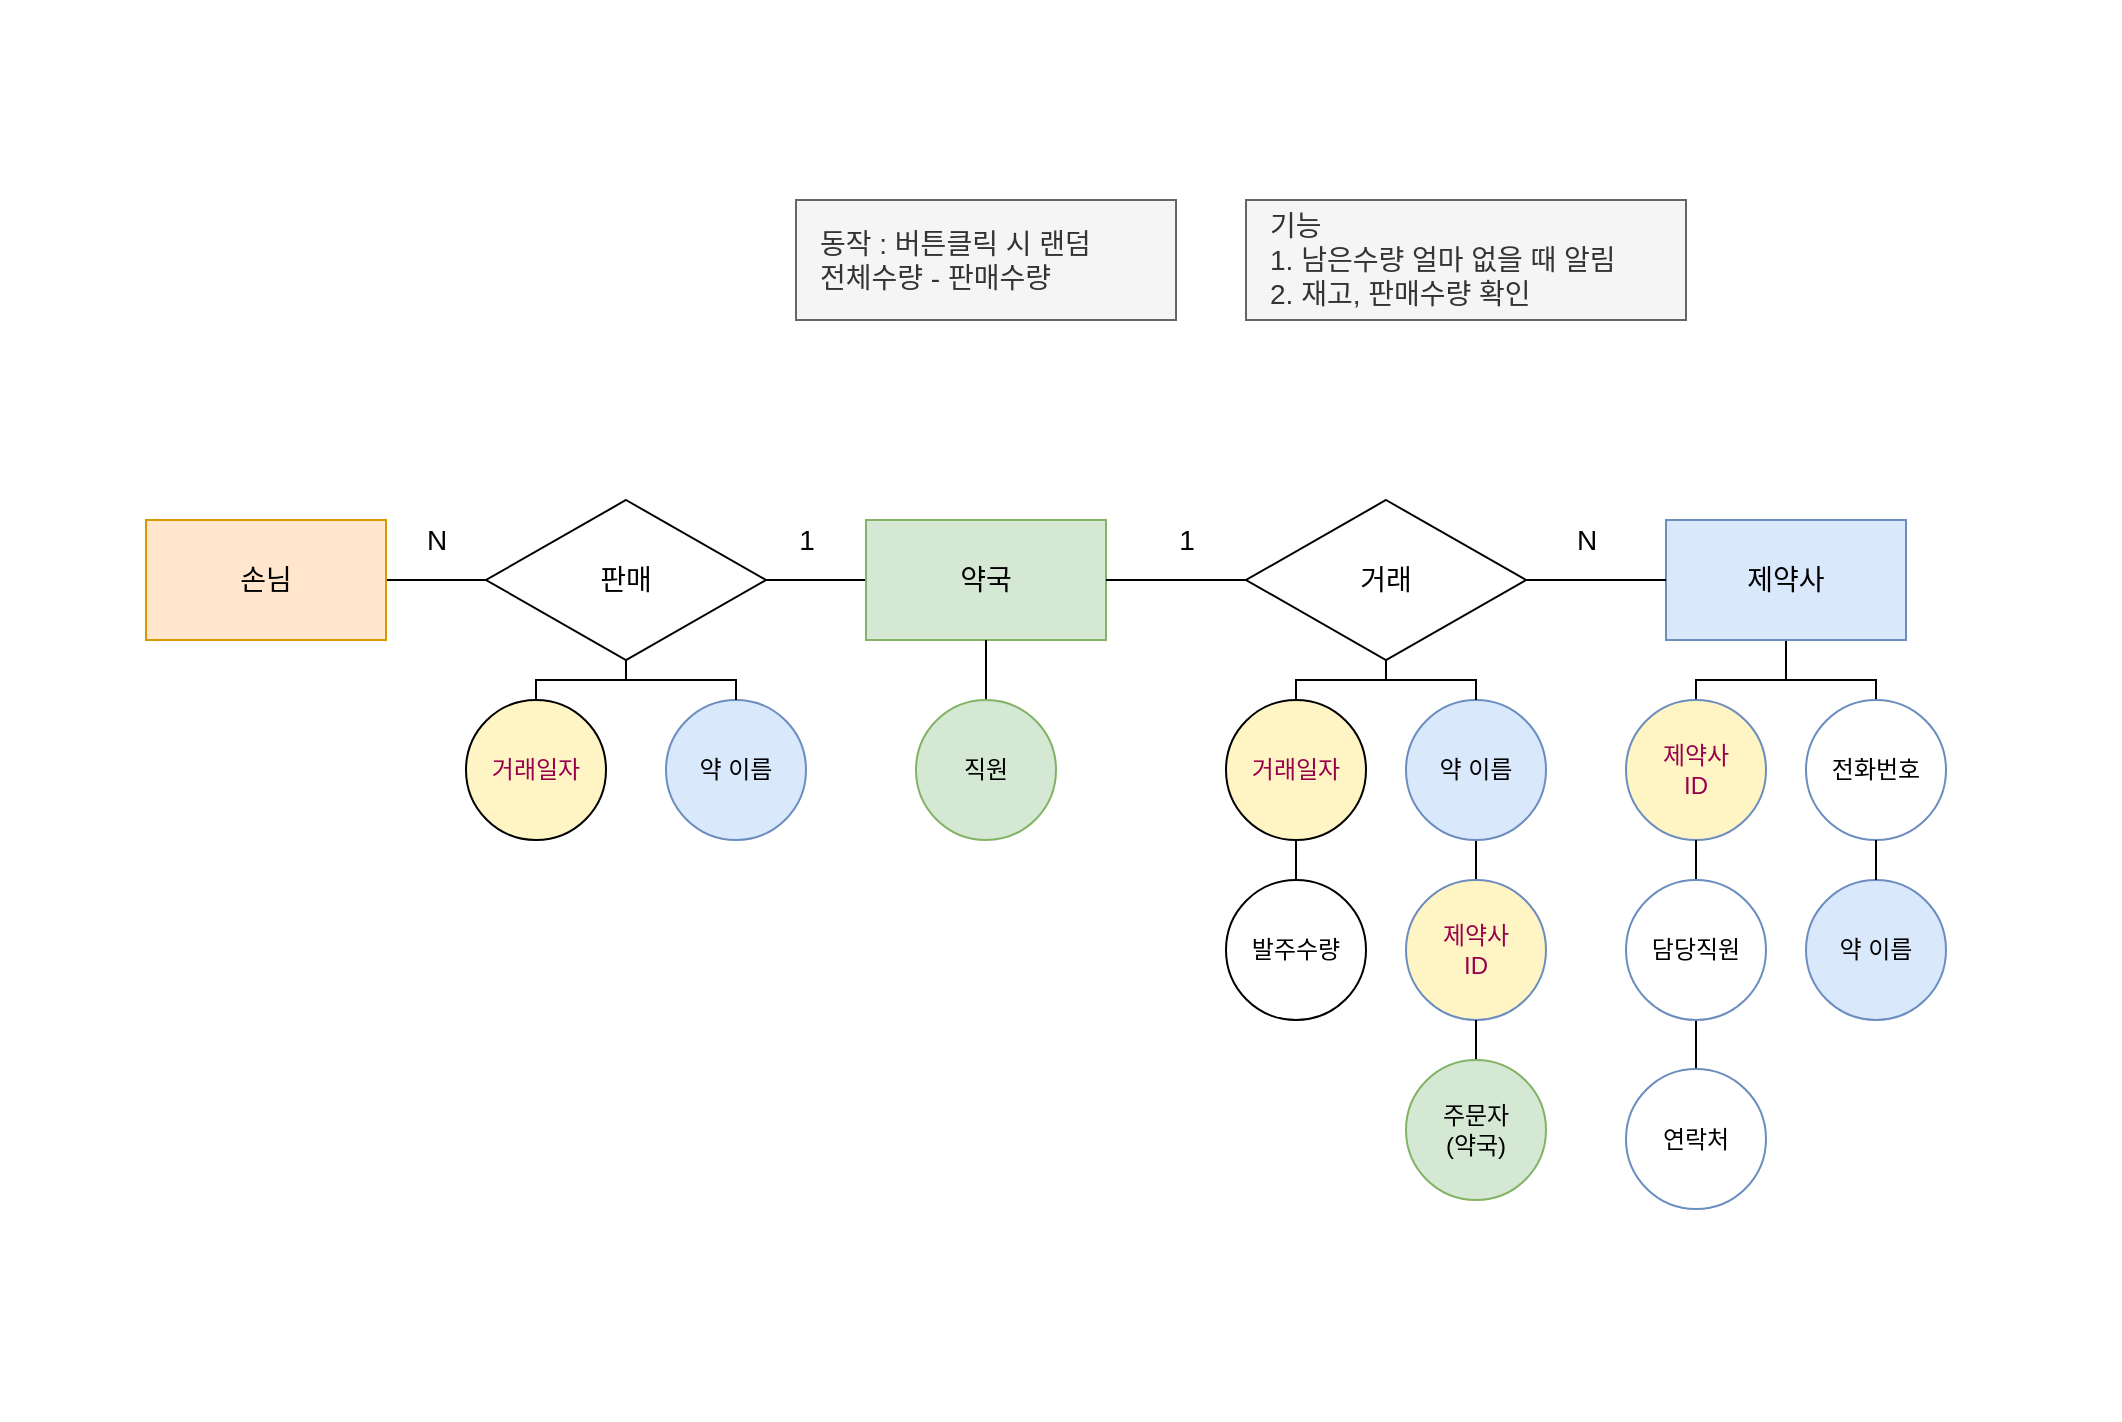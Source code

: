 <mxfile version="14.5.7" type="github">
  <diagram id="6oNQw6u3wephya74xHIN" name="Page-1">
    <mxGraphModel dx="1987" dy="920" grid="1" gridSize="10" guides="1" tooltips="1" connect="1" arrows="1" fold="1" page="1" pageScale="1" pageWidth="827" pageHeight="1169" math="0" shadow="0">
      <root>
        <mxCell id="0" />
        <mxCell id="1" parent="0" />
        <mxCell id="PbMkuu-omXCv-JuwHTHP-49" value="" style="rounded=0;whiteSpace=wrap;html=1;labelBackgroundColor=none;fontSize=14;align=left;strokeColor=none;" vertex="1" parent="1">
          <mxGeometry x="-413" y="160" width="1060" height="710" as="geometry" />
        </mxCell>
        <mxCell id="PbMkuu-omXCv-JuwHTHP-36" value="" style="endArrow=none;html=1;fontSize=14;fontColor=#99004D;entryX=0;entryY=0.5;entryDx=0;entryDy=0;exitX=1;exitY=0.5;exitDx=0;exitDy=0;" edge="1" parent="1" source="PbMkuu-omXCv-JuwHTHP-34" target="PbMkuu-omXCv-JuwHTHP-2">
          <mxGeometry width="50" height="50" relative="1" as="geometry">
            <mxPoint x="-210" y="490" as="sourcePoint" />
            <mxPoint x="-160" y="440" as="targetPoint" />
          </mxGeometry>
        </mxCell>
        <mxCell id="PbMkuu-omXCv-JuwHTHP-39" value="1" style="edgeLabel;html=1;align=center;verticalAlign=middle;resizable=0;points=[];fontSize=14;" vertex="1" connectable="0" parent="PbMkuu-omXCv-JuwHTHP-36">
          <mxGeometry x="0.813" y="20" relative="1" as="geometry">
            <mxPoint x="-7.58" as="offset" />
          </mxGeometry>
        </mxCell>
        <mxCell id="PbMkuu-omXCv-JuwHTHP-27" value="" style="endArrow=none;html=1;fontSize=14;entryX=0.5;entryY=1;entryDx=0;entryDy=0;exitX=0.5;exitY=0;exitDx=0;exitDy=0;" edge="1" parent="1" source="PbMkuu-omXCv-JuwHTHP-43" target="PbMkuu-omXCv-JuwHTHP-17">
          <mxGeometry width="50" height="50" relative="1" as="geometry">
            <mxPoint x="350" y="550" as="sourcePoint" />
            <mxPoint x="400" y="500" as="targetPoint" />
          </mxGeometry>
        </mxCell>
        <mxCell id="PbMkuu-omXCv-JuwHTHP-2" value="&lt;font style=&quot;font-size: 14px&quot;&gt;약국&lt;/font&gt;" style="rounded=0;whiteSpace=wrap;html=1;fillColor=#d5e8d4;strokeColor=#82b366;" vertex="1" parent="1">
          <mxGeometry x="20" y="420" width="120" height="60" as="geometry" />
        </mxCell>
        <mxCell id="PbMkuu-omXCv-JuwHTHP-9" value="" style="rounded=0;orthogonalLoop=1;jettySize=auto;html=1;entryX=0.5;entryY=0;entryDx=0;entryDy=0;endArrow=none;endFill=0;edgeStyle=orthogonalEdgeStyle;" edge="1" parent="1" source="PbMkuu-omXCv-JuwHTHP-3" target="PbMkuu-omXCv-JuwHTHP-4">
          <mxGeometry relative="1" as="geometry" />
        </mxCell>
        <mxCell id="PbMkuu-omXCv-JuwHTHP-11" value="" style="edgeStyle=orthogonalEdgeStyle;rounded=0;orthogonalLoop=1;jettySize=auto;html=1;endArrow=none;endFill=0;" edge="1" parent="1" source="PbMkuu-omXCv-JuwHTHP-3" target="PbMkuu-omXCv-JuwHTHP-7">
          <mxGeometry relative="1" as="geometry" />
        </mxCell>
        <mxCell id="PbMkuu-omXCv-JuwHTHP-3" value="&lt;span style=&quot;font-size: 14px&quot;&gt;제약사&lt;br&gt;&lt;/span&gt;" style="rounded=0;whiteSpace=wrap;html=1;fillColor=#dae8fc;strokeColor=#6c8ebf;" vertex="1" parent="1">
          <mxGeometry x="420" y="420" width="120" height="60" as="geometry" />
        </mxCell>
        <mxCell id="PbMkuu-omXCv-JuwHTHP-4" value="제약사&lt;br&gt;ID" style="ellipse;whiteSpace=wrap;html=1;strokeColor=#6C8EBF;labelBackgroundColor=none;fontColor=#99004D;fillColor=#FFF4C3;" vertex="1" parent="1">
          <mxGeometry x="400" y="510" width="70" height="70" as="geometry" />
        </mxCell>
        <mxCell id="PbMkuu-omXCv-JuwHTHP-12" style="edgeStyle=orthogonalEdgeStyle;rounded=0;orthogonalLoop=1;jettySize=auto;html=1;entryX=0.5;entryY=1;entryDx=0;entryDy=0;endArrow=none;endFill=0;exitX=0;exitY=0.5;exitDx=0;exitDy=0;" edge="1" parent="1" source="PbMkuu-omXCv-JuwHTHP-31" target="PbMkuu-omXCv-JuwHTHP-4">
          <mxGeometry relative="1" as="geometry" />
        </mxCell>
        <mxCell id="PbMkuu-omXCv-JuwHTHP-5" value="담당직원" style="ellipse;whiteSpace=wrap;html=1;strokeColor=#6C8EBF;" vertex="1" parent="1">
          <mxGeometry x="400" y="600" width="70" height="70" as="geometry" />
        </mxCell>
        <mxCell id="PbMkuu-omXCv-JuwHTHP-7" value="전화번호" style="ellipse;whiteSpace=wrap;html=1;strokeColor=#6C8EBF;" vertex="1" parent="1">
          <mxGeometry x="490" y="510" width="70" height="70" as="geometry" />
        </mxCell>
        <mxCell id="PbMkuu-omXCv-JuwHTHP-14" value="" style="edgeStyle=orthogonalEdgeStyle;rounded=0;orthogonalLoop=1;jettySize=auto;html=1;endArrow=none;endFill=0;fontSize=14;" edge="1" parent="1" source="PbMkuu-omXCv-JuwHTHP-13" target="PbMkuu-omXCv-JuwHTHP-2">
          <mxGeometry relative="1" as="geometry" />
        </mxCell>
        <mxCell id="PbMkuu-omXCv-JuwHTHP-15" value="" style="edgeStyle=orthogonalEdgeStyle;rounded=0;orthogonalLoop=1;jettySize=auto;html=1;endArrow=none;endFill=0;fontSize=14;" edge="1" parent="1" source="PbMkuu-omXCv-JuwHTHP-13" target="PbMkuu-omXCv-JuwHTHP-3">
          <mxGeometry relative="1" as="geometry" />
        </mxCell>
        <mxCell id="PbMkuu-omXCv-JuwHTHP-13" value="거래" style="rhombus;whiteSpace=wrap;html=1;fontSize=14;" vertex="1" parent="1">
          <mxGeometry x="210" y="410" width="140" height="80" as="geometry" />
        </mxCell>
        <mxCell id="PbMkuu-omXCv-JuwHTHP-16" value="거래일자" style="ellipse;whiteSpace=wrap;html=1;fontColor=#99004D;fillColor=#FFF4C3;" vertex="1" parent="1">
          <mxGeometry x="200" y="510" width="70" height="70" as="geometry" />
        </mxCell>
        <mxCell id="PbMkuu-omXCv-JuwHTHP-17" value="약&amp;nbsp;이름" style="ellipse;whiteSpace=wrap;html=1;strokeColor=#6c8ebf;fillColor=#dae8fc;" vertex="1" parent="1">
          <mxGeometry x="290" y="510" width="70" height="70" as="geometry" />
        </mxCell>
        <mxCell id="PbMkuu-omXCv-JuwHTHP-18" value="발주수량" style="ellipse;whiteSpace=wrap;html=1;" vertex="1" parent="1">
          <mxGeometry x="200" y="600" width="70" height="70" as="geometry" />
        </mxCell>
        <mxCell id="PbMkuu-omXCv-JuwHTHP-20" value="" style="edgeStyle=orthogonalEdgeStyle;rounded=0;orthogonalLoop=1;jettySize=auto;html=1;endArrow=none;endFill=0;fontSize=14;" edge="1" parent="1" source="PbMkuu-omXCv-JuwHTHP-19" target="PbMkuu-omXCv-JuwHTHP-2">
          <mxGeometry relative="1" as="geometry" />
        </mxCell>
        <mxCell id="PbMkuu-omXCv-JuwHTHP-19" value="직원" style="ellipse;whiteSpace=wrap;html=1;strokeColor=#82b366;fillColor=#d5e8d4;" vertex="1" parent="1">
          <mxGeometry x="45" y="510" width="70" height="70" as="geometry" />
        </mxCell>
        <mxCell id="PbMkuu-omXCv-JuwHTHP-24" value="" style="endArrow=none;html=1;fontSize=14;exitX=0.5;exitY=0;exitDx=0;exitDy=0;edgeStyle=orthogonalEdgeStyle;rounded=0;" edge="1" parent="1" source="PbMkuu-omXCv-JuwHTHP-16" target="PbMkuu-omXCv-JuwHTHP-13">
          <mxGeometry width="50" height="50" relative="1" as="geometry">
            <mxPoint x="260" y="630" as="sourcePoint" />
            <mxPoint x="310" y="580" as="targetPoint" />
          </mxGeometry>
        </mxCell>
        <mxCell id="PbMkuu-omXCv-JuwHTHP-25" value="" style="endArrow=none;html=1;fontSize=14;exitX=0.5;exitY=0;exitDx=0;exitDy=0;edgeStyle=orthogonalEdgeStyle;rounded=0;entryX=0.5;entryY=1;entryDx=0;entryDy=0;" edge="1" parent="1" source="PbMkuu-omXCv-JuwHTHP-17" target="PbMkuu-omXCv-JuwHTHP-13">
          <mxGeometry width="50" height="50" relative="1" as="geometry">
            <mxPoint x="245" y="520" as="sourcePoint" />
            <mxPoint x="290" y="500" as="targetPoint" />
          </mxGeometry>
        </mxCell>
        <mxCell id="PbMkuu-omXCv-JuwHTHP-28" value="" style="endArrow=none;html=1;fontSize=14;entryX=0.5;entryY=1;entryDx=0;entryDy=0;exitX=0.5;exitY=0;exitDx=0;exitDy=0;" edge="1" parent="1" source="PbMkuu-omXCv-JuwHTHP-18" target="PbMkuu-omXCv-JuwHTHP-16">
          <mxGeometry width="50" height="50" relative="1" as="geometry">
            <mxPoint x="350" y="550" as="sourcePoint" />
            <mxPoint x="400" y="500" as="targetPoint" />
          </mxGeometry>
        </mxCell>
        <mxCell id="PbMkuu-omXCv-JuwHTHP-29" value="약 이름" style="ellipse;whiteSpace=wrap;html=1;strokeColor=#6c8ebf;fillColor=#dae8fc;" vertex="1" parent="1">
          <mxGeometry x="490" y="600" width="70" height="70" as="geometry" />
        </mxCell>
        <mxCell id="PbMkuu-omXCv-JuwHTHP-30" value="" style="endArrow=none;html=1;fontSize=14;entryX=0.5;entryY=1;entryDx=0;entryDy=0;exitX=0.5;exitY=0;exitDx=0;exitDy=0;" edge="1" parent="1" source="PbMkuu-omXCv-JuwHTHP-29" target="PbMkuu-omXCv-JuwHTHP-7">
          <mxGeometry width="50" height="50" relative="1" as="geometry">
            <mxPoint x="230" y="570" as="sourcePoint" />
            <mxPoint x="280" y="520" as="targetPoint" />
          </mxGeometry>
        </mxCell>
        <mxCell id="PbMkuu-omXCv-JuwHTHP-31" value="연락처" style="ellipse;whiteSpace=wrap;html=1;strokeColor=#6C8EBF;direction=south;" vertex="1" parent="1">
          <mxGeometry x="400" y="694.5" width="70" height="70" as="geometry" />
        </mxCell>
        <mxCell id="PbMkuu-omXCv-JuwHTHP-32" value="&lt;font color=&quot;#000000&quot;&gt;1&lt;/font&gt;" style="text;html=1;align=center;verticalAlign=middle;resizable=0;points=[];autosize=1;fontSize=14;fontColor=#99004D;" vertex="1" parent="1">
          <mxGeometry x="170" y="420" width="20" height="20" as="geometry" />
        </mxCell>
        <mxCell id="PbMkuu-omXCv-JuwHTHP-33" value="&lt;font color=&quot;#000000&quot;&gt;N&lt;/font&gt;" style="text;html=1;align=center;verticalAlign=middle;resizable=0;points=[];autosize=1;fontSize=14;fontColor=#99004D;" vertex="1" parent="1">
          <mxGeometry x="365" y="420" width="30" height="20" as="geometry" />
        </mxCell>
        <mxCell id="PbMkuu-omXCv-JuwHTHP-34" value="&lt;span style=&quot;font-size: 14px&quot;&gt;손님&lt;/span&gt;" style="rounded=0;whiteSpace=wrap;html=1;fillColor=#ffe6cc;strokeColor=#d79b00;" vertex="1" parent="1">
          <mxGeometry x="-340" y="420" width="120" height="60" as="geometry" />
        </mxCell>
        <mxCell id="PbMkuu-omXCv-JuwHTHP-35" value="판매" style="rhombus;whiteSpace=wrap;html=1;fontSize=14;" vertex="1" parent="1">
          <mxGeometry x="-170" y="410" width="140" height="80" as="geometry" />
        </mxCell>
        <mxCell id="PbMkuu-omXCv-JuwHTHP-37" value="거래일자" style="ellipse;whiteSpace=wrap;html=1;fontColor=#99004D;fillColor=#FFF4C3;" vertex="1" parent="1">
          <mxGeometry x="-180" y="510" width="70" height="70" as="geometry" />
        </mxCell>
        <mxCell id="PbMkuu-omXCv-JuwHTHP-38" value="약&amp;nbsp;이름" style="ellipse;whiteSpace=wrap;html=1;strokeColor=#6c8ebf;fillColor=#dae8fc;" vertex="1" parent="1">
          <mxGeometry x="-80" y="510" width="70" height="70" as="geometry" />
        </mxCell>
        <mxCell id="PbMkuu-omXCv-JuwHTHP-40" value="N" style="text;html=1;align=center;verticalAlign=middle;resizable=0;points=[];autosize=1;fontSize=14;fontColor=#000000;" vertex="1" parent="1">
          <mxGeometry x="-210" y="420" width="30" height="20" as="geometry" />
        </mxCell>
        <mxCell id="PbMkuu-omXCv-JuwHTHP-42" value="동작 : 버튼클릭 시 랜덤&lt;br&gt;전체수량 - 판매수량" style="whiteSpace=wrap;html=1;labelBackgroundColor=none;strokeColor=#666666;fillColor=#f5f5f5;fontSize=14;fontColor=#333333;align=left;spacingLeft=10;" vertex="1" parent="1">
          <mxGeometry x="-15" y="260" width="190" height="60" as="geometry" />
        </mxCell>
        <mxCell id="PbMkuu-omXCv-JuwHTHP-43" value="제약사&lt;br&gt;ID" style="ellipse;whiteSpace=wrap;html=1;strokeColor=#6C8EBF;labelBackgroundColor=none;fontColor=#99004D;fillColor=#FFF4C3;" vertex="1" parent="1">
          <mxGeometry x="290" y="600" width="70" height="70" as="geometry" />
        </mxCell>
        <mxCell id="PbMkuu-omXCv-JuwHTHP-44" value="" style="endArrow=none;html=1;fontSize=14;entryX=0.5;entryY=1;entryDx=0;entryDy=0;exitX=0.5;exitY=1;exitDx=0;exitDy=0;" edge="1" parent="1" source="PbMkuu-omXCv-JuwHTHP-21" target="PbMkuu-omXCv-JuwHTHP-43">
          <mxGeometry width="50" height="50" relative="1" as="geometry">
            <mxPoint x="325" y="780.0" as="sourcePoint" />
            <mxPoint x="325" y="580.0" as="targetPoint" />
          </mxGeometry>
        </mxCell>
        <mxCell id="PbMkuu-omXCv-JuwHTHP-21" value="주문자&lt;br&gt;(약국)" style="ellipse;whiteSpace=wrap;html=1;strokeColor=#82b366;fontColor=#000000;fillColor=#d5e8d4;" vertex="1" parent="1">
          <mxGeometry x="290" y="690" width="70" height="70" as="geometry" />
        </mxCell>
        <mxCell id="PbMkuu-omXCv-JuwHTHP-46" value="기능&lt;br&gt;1. 남은수량 얼마&amp;nbsp;없을 때 알림&lt;br&gt;2. 재고, 판매수량 확인" style="whiteSpace=wrap;html=1;labelBackgroundColor=none;strokeColor=#666666;fillColor=#f5f5f5;fontSize=14;fontColor=#333333;align=left;spacingLeft=10;" vertex="1" parent="1">
          <mxGeometry x="210" y="260" width="220" height="60" as="geometry" />
        </mxCell>
        <mxCell id="PbMkuu-omXCv-JuwHTHP-47" value="" style="endArrow=none;html=1;fontSize=14;fontColor=#000000;exitX=0.5;exitY=0;exitDx=0;exitDy=0;edgeStyle=orthogonalEdgeStyle;rounded=0;" edge="1" parent="1" source="PbMkuu-omXCv-JuwHTHP-37" target="PbMkuu-omXCv-JuwHTHP-35">
          <mxGeometry width="50" height="50" relative="1" as="geometry">
            <mxPoint x="-160" y="480" as="sourcePoint" />
            <mxPoint x="-110" y="430" as="targetPoint" />
            <Array as="points" />
          </mxGeometry>
        </mxCell>
        <mxCell id="PbMkuu-omXCv-JuwHTHP-48" value="" style="endArrow=none;html=1;fontSize=14;fontColor=#000000;entryX=0.5;entryY=0;entryDx=0;entryDy=0;edgeStyle=orthogonalEdgeStyle;rounded=0;" edge="1" parent="1" target="PbMkuu-omXCv-JuwHTHP-38">
          <mxGeometry width="50" height="50" relative="1" as="geometry">
            <mxPoint x="-100" y="490" as="sourcePoint" />
            <mxPoint x="-60" y="450" as="targetPoint" />
            <Array as="points">
              <mxPoint x="-100" y="500" />
              <mxPoint x="-45" y="500" />
            </Array>
          </mxGeometry>
        </mxCell>
      </root>
    </mxGraphModel>
  </diagram>
</mxfile>
